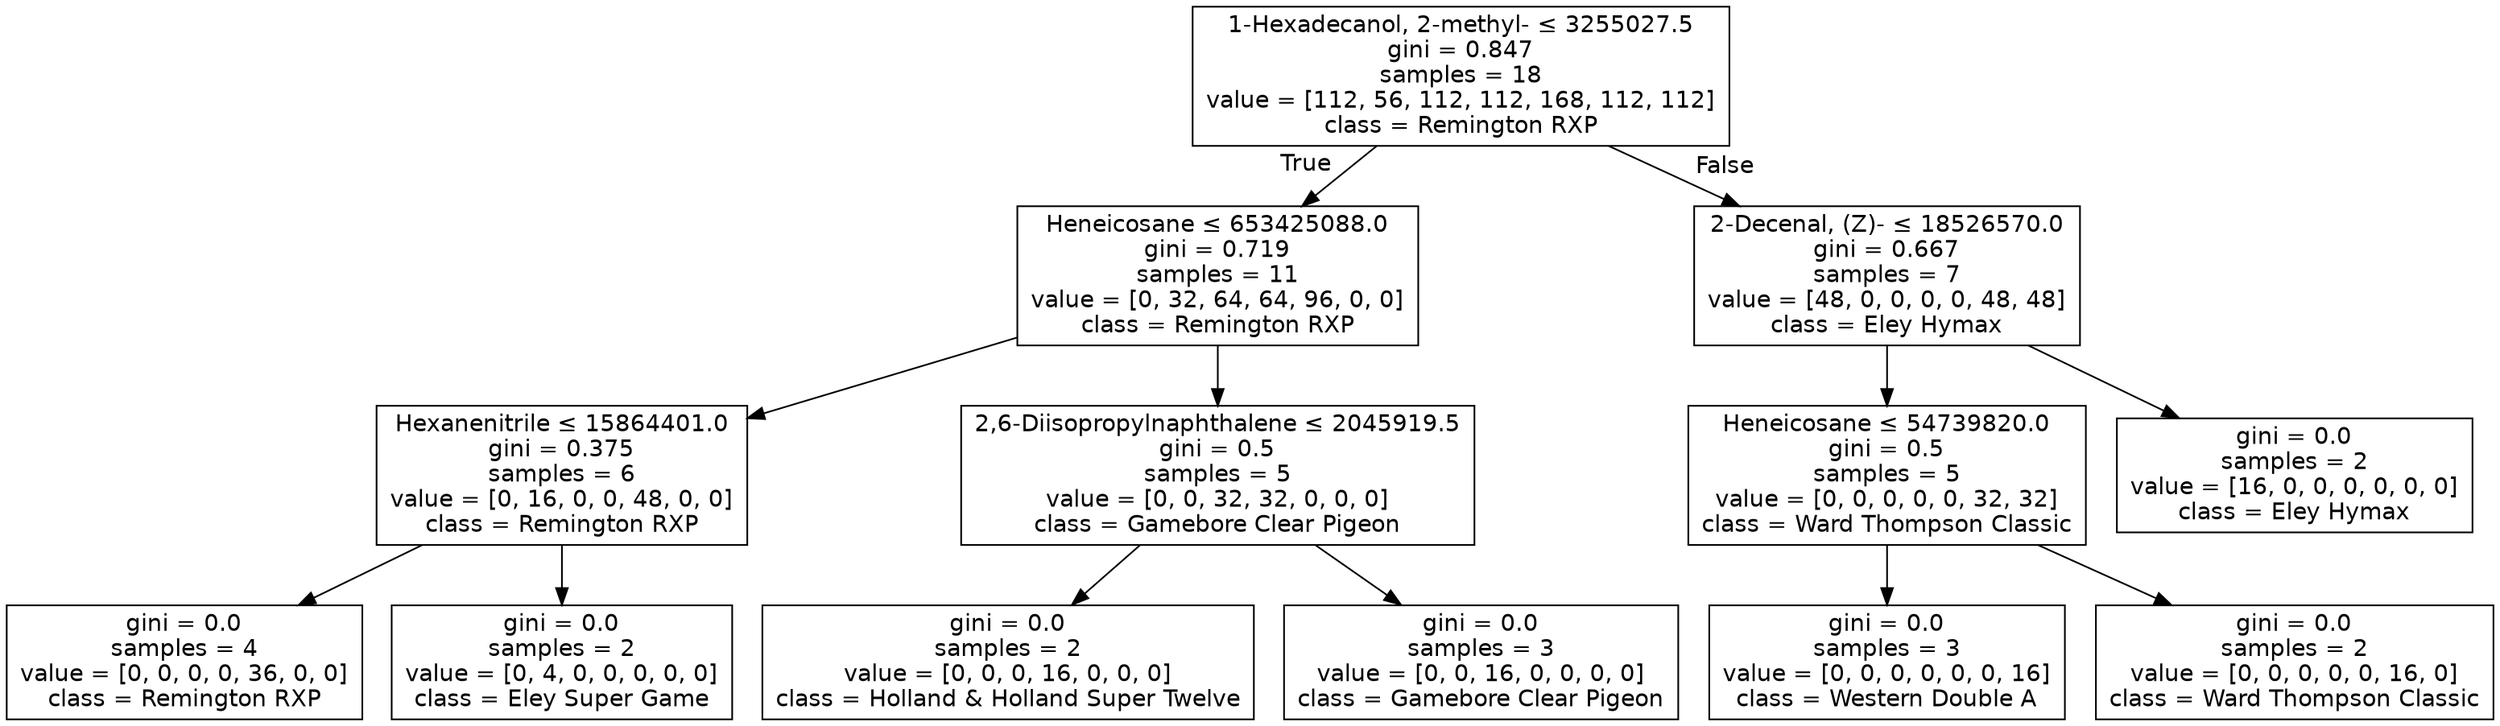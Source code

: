 digraph Tree {
node [shape=box, fontname="helvetica"] ;
edge [fontname="helvetica"] ;
0 [label=<1-Hexadecanol, 2-methyl- &le; 3255027.5<br/>gini = 0.847<br/>samples = 18<br/>value = [112, 56, 112, 112, 168, 112, 112]<br/>class = Remington RXP>] ;
1 [label=<Heneicosane &le; 653425088.0<br/>gini = 0.719<br/>samples = 11<br/>value = [0, 32, 64, 64, 96, 0, 0]<br/>class = Remington RXP>] ;
0 -> 1 [labeldistance=2.5, labelangle=45, headlabel="True"] ;
2 [label=<Hexanenitrile &le; 15864401.0<br/>gini = 0.375<br/>samples = 6<br/>value = [0, 16, 0, 0, 48, 0, 0]<br/>class = Remington RXP>] ;
1 -> 2 ;
3 [label=<gini = 0.0<br/>samples = 4<br/>value = [0, 0, 0, 0, 36, 0, 0]<br/>class = Remington RXP>] ;
2 -> 3 ;
4 [label=<gini = 0.0<br/>samples = 2<br/>value = [0, 4, 0, 0, 0, 0, 0]<br/>class = Eley Super Game>] ;
2 -> 4 ;
5 [label=<2,6-Diisopropylnaphthalene &le; 2045919.5<br/>gini = 0.5<br/>samples = 5<br/>value = [0, 0, 32, 32, 0, 0, 0]<br/>class = Gamebore Clear Pigeon>] ;
1 -> 5 ;
6 [label=<gini = 0.0<br/>samples = 2<br/>value = [0, 0, 0, 16, 0, 0, 0]<br/>class = Holland &amp; Holland Super Twelve>] ;
5 -> 6 ;
7 [label=<gini = 0.0<br/>samples = 3<br/>value = [0, 0, 16, 0, 0, 0, 0]<br/>class = Gamebore Clear Pigeon>] ;
5 -> 7 ;
8 [label=<2-Decenal, (Z)- &le; 18526570.0<br/>gini = 0.667<br/>samples = 7<br/>value = [48, 0, 0, 0, 0, 48, 48]<br/>class = Eley Hymax>] ;
0 -> 8 [labeldistance=2.5, labelangle=-45, headlabel="False"] ;
9 [label=<Heneicosane &le; 54739820.0<br/>gini = 0.5<br/>samples = 5<br/>value = [0, 0, 0, 0, 0, 32, 32]<br/>class = Ward Thompson Classic>] ;
8 -> 9 ;
10 [label=<gini = 0.0<br/>samples = 3<br/>value = [0, 0, 0, 0, 0, 0, 16]<br/>class = Western Double A>] ;
9 -> 10 ;
11 [label=<gini = 0.0<br/>samples = 2<br/>value = [0, 0, 0, 0, 0, 16, 0]<br/>class = Ward Thompson Classic>] ;
9 -> 11 ;
12 [label=<gini = 0.0<br/>samples = 2<br/>value = [16, 0, 0, 0, 0, 0, 0]<br/>class = Eley Hymax>] ;
8 -> 12 ;
}
